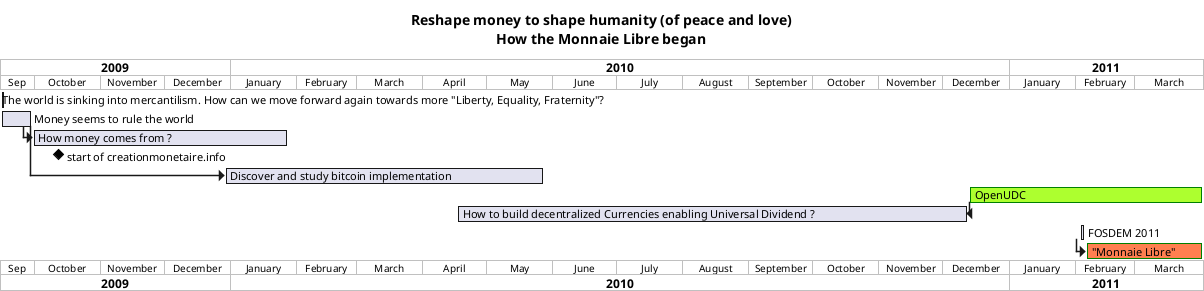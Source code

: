 @startuml

@startgantt

title
 Reshape money to shape humanity (of peace and love)
 How the Monnaie Libre began
end title

Project starts the 2009-09-15
projectscale monthly zoom 2

[The world is sinking into mercantilism. How can we move forward again towards more "Liberty, Equality, Fraternity"?] lasts 0 days

[Money seems to rule the world] lasts 15 days
[How money comes from ?] lasts 120 days and starts after [Money seems to rule the world]'s end
[start of creationmonetaire.info] happens 2009-10-12 and ends 2011-04-01
 
[Discover and study bitcoin implementation] lasts 150 days and starts 90 days after [Money seems to rule the world]'s end

[OpenUDC] starts 2010-12-13 and ends 2011-04-01 and is colored in GreenYellow/Green
[How to build decentralized Currencies enabling Universal Dividend ?] lasts 240 days and ends at [OpenUDC]'s start

[FOSDEM 2011] lasts 3 days and starts 2011-02-03
["Monnaie Libre"] starts after [FOSDEM 2011]'s end and ends 2011-04-01 and is colored in Coral/Green

@endgantt
@enduml

